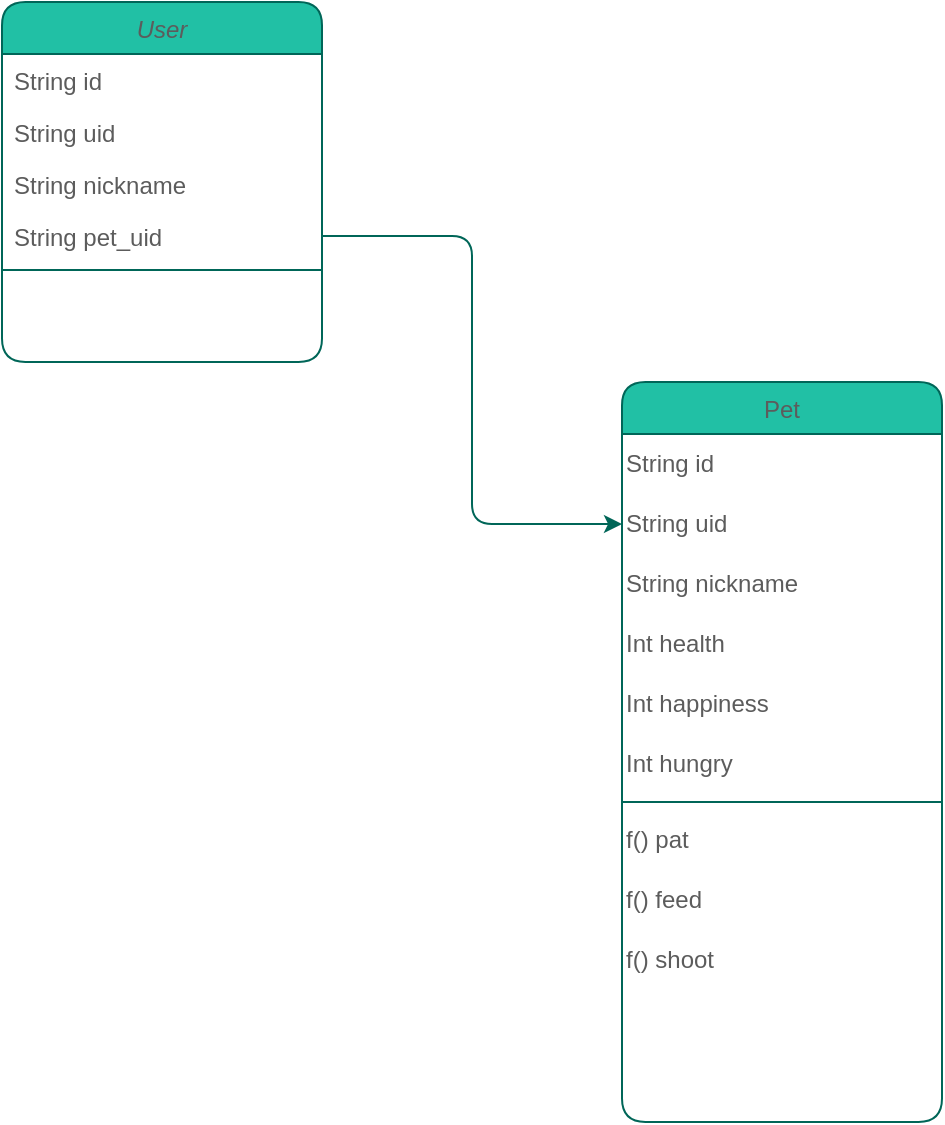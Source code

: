 <mxfile version="15.6.8" type="github">
  <diagram id="C5RBs43oDa-KdzZeNtuy" name="Page-1">
    <mxGraphModel dx="1422" dy="772" grid="1" gridSize="10" guides="1" tooltips="1" connect="1" arrows="1" fold="1" page="1" pageScale="1" pageWidth="827" pageHeight="1169" background="none" math="0" shadow="0">
      <root>
        <mxCell id="WIyWlLk6GJQsqaUBKTNV-0" />
        <mxCell id="WIyWlLk6GJQsqaUBKTNV-1" parent="WIyWlLk6GJQsqaUBKTNV-0" />
        <mxCell id="zkfFHV4jXpPFQw0GAbJ--0" value="User" style="swimlane;fontStyle=2;align=center;verticalAlign=top;childLayout=stackLayout;horizontal=1;startSize=26;horizontalStack=0;resizeParent=1;resizeLast=0;collapsible=1;marginBottom=0;shadow=0;strokeWidth=1;fillColor=#21C0A5;strokeColor=#006658;fontColor=#5C5C5C;rounded=1;" parent="WIyWlLk6GJQsqaUBKTNV-1" vertex="1">
          <mxGeometry x="220" y="60" width="160" height="180" as="geometry">
            <mxRectangle x="230" y="140" width="160" height="26" as="alternateBounds" />
          </mxGeometry>
        </mxCell>
        <mxCell id="zkfFHV4jXpPFQw0GAbJ--1" value="String id" style="text;align=left;verticalAlign=top;spacingLeft=4;spacingRight=4;overflow=hidden;rotatable=0;points=[[0,0.5],[1,0.5]];portConstraint=eastwest;fontColor=#5C5C5C;rounded=1;" parent="zkfFHV4jXpPFQw0GAbJ--0" vertex="1">
          <mxGeometry y="26" width="160" height="26" as="geometry" />
        </mxCell>
        <mxCell id="zkfFHV4jXpPFQw0GAbJ--2" value="String uid" style="text;align=left;verticalAlign=top;spacingLeft=4;spacingRight=4;overflow=hidden;rotatable=0;points=[[0,0.5],[1,0.5]];portConstraint=eastwest;shadow=0;html=0;fontColor=#5C5C5C;rounded=1;" parent="zkfFHV4jXpPFQw0GAbJ--0" vertex="1">
          <mxGeometry y="52" width="160" height="26" as="geometry" />
        </mxCell>
        <mxCell id="zkfFHV4jXpPFQw0GAbJ--3" value="String nickname" style="text;align=left;verticalAlign=top;spacingLeft=4;spacingRight=4;overflow=hidden;rotatable=0;points=[[0,0.5],[1,0.5]];portConstraint=eastwest;shadow=0;html=0;fontColor=#5C5C5C;rounded=1;" parent="zkfFHV4jXpPFQw0GAbJ--0" vertex="1">
          <mxGeometry y="78" width="160" height="26" as="geometry" />
        </mxCell>
        <mxCell id="HHkJhwmTTej0iHw5S5PY-0" value="String pet_uid" style="text;align=left;verticalAlign=top;spacingLeft=4;spacingRight=4;overflow=hidden;rotatable=0;points=[[0,0.5],[1,0.5]];portConstraint=eastwest;shadow=0;html=0;fontColor=#5C5C5C;rounded=1;" vertex="1" parent="zkfFHV4jXpPFQw0GAbJ--0">
          <mxGeometry y="104" width="160" height="26" as="geometry" />
        </mxCell>
        <mxCell id="zkfFHV4jXpPFQw0GAbJ--4" value="" style="line;html=1;strokeWidth=1;align=left;verticalAlign=middle;spacingTop=-1;spacingLeft=3;spacingRight=3;rotatable=0;labelPosition=right;points=[];portConstraint=eastwest;fillColor=#21C0A5;strokeColor=#006658;fontColor=#5C5C5C;rounded=1;" parent="zkfFHV4jXpPFQw0GAbJ--0" vertex="1">
          <mxGeometry y="130" width="160" height="8" as="geometry" />
        </mxCell>
        <mxCell id="zkfFHV4jXpPFQw0GAbJ--17" value="Pet" style="swimlane;fontStyle=0;align=center;verticalAlign=top;childLayout=stackLayout;horizontal=1;startSize=26;horizontalStack=0;resizeParent=1;resizeLast=0;collapsible=1;marginBottom=0;shadow=0;strokeWidth=1;fillColor=#21C0A5;strokeColor=#006658;fontColor=#5C5C5C;rounded=1;" parent="WIyWlLk6GJQsqaUBKTNV-1" vertex="1">
          <mxGeometry x="530" y="250" width="160" height="370" as="geometry">
            <mxRectangle x="530" y="250" width="160" height="26" as="alternateBounds" />
          </mxGeometry>
        </mxCell>
        <mxCell id="HHkJhwmTTej0iHw5S5PY-5" value="String id" style="text;html=1;strokeColor=none;fillColor=none;align=left;verticalAlign=middle;whiteSpace=wrap;fontColor=#5C5C5C;rounded=1;" vertex="1" parent="zkfFHV4jXpPFQw0GAbJ--17">
          <mxGeometry y="26" width="160" height="30" as="geometry" />
        </mxCell>
        <mxCell id="HHkJhwmTTej0iHw5S5PY-4" value="String uid" style="text;html=1;strokeColor=none;fillColor=none;align=left;verticalAlign=middle;whiteSpace=wrap;fontColor=#5C5C5C;rounded=1;" vertex="1" parent="zkfFHV4jXpPFQw0GAbJ--17">
          <mxGeometry y="56" width="160" height="30" as="geometry" />
        </mxCell>
        <mxCell id="HHkJhwmTTej0iHw5S5PY-8" value="String nickname" style="text;html=1;strokeColor=none;fillColor=none;align=left;verticalAlign=middle;whiteSpace=wrap;fontColor=#5C5C5C;rounded=1;" vertex="1" parent="zkfFHV4jXpPFQw0GAbJ--17">
          <mxGeometry y="86" width="160" height="30" as="geometry" />
        </mxCell>
        <mxCell id="HHkJhwmTTej0iHw5S5PY-9" value="Int health" style="text;html=1;strokeColor=none;fillColor=none;align=left;verticalAlign=middle;whiteSpace=wrap;fontColor=#5C5C5C;rounded=1;" vertex="1" parent="zkfFHV4jXpPFQw0GAbJ--17">
          <mxGeometry y="116" width="160" height="30" as="geometry" />
        </mxCell>
        <mxCell id="HHkJhwmTTej0iHw5S5PY-10" value="Int happiness" style="text;html=1;strokeColor=none;fillColor=none;align=left;verticalAlign=middle;whiteSpace=wrap;fontColor=#5C5C5C;rounded=1;" vertex="1" parent="zkfFHV4jXpPFQw0GAbJ--17">
          <mxGeometry y="146" width="160" height="30" as="geometry" />
        </mxCell>
        <mxCell id="HHkJhwmTTej0iHw5S5PY-11" value="Int hungry" style="text;html=1;strokeColor=none;fillColor=none;align=left;verticalAlign=middle;whiteSpace=wrap;fontColor=#5C5C5C;rounded=1;" vertex="1" parent="zkfFHV4jXpPFQw0GAbJ--17">
          <mxGeometry y="176" width="160" height="30" as="geometry" />
        </mxCell>
        <mxCell id="zkfFHV4jXpPFQw0GAbJ--23" value="" style="line;html=1;strokeWidth=1;align=left;verticalAlign=middle;spacingTop=-1;spacingLeft=3;spacingRight=3;rotatable=0;labelPosition=right;points=[];portConstraint=eastwest;fillColor=#21C0A5;strokeColor=#006658;fontColor=#5C5C5C;rounded=1;" parent="zkfFHV4jXpPFQw0GAbJ--17" vertex="1">
          <mxGeometry y="206" width="160" height="8" as="geometry" />
        </mxCell>
        <mxCell id="HHkJhwmTTej0iHw5S5PY-13" value="f() pat" style="text;html=1;strokeColor=none;fillColor=none;align=left;verticalAlign=middle;whiteSpace=wrap;fontColor=#5C5C5C;rounded=1;" vertex="1" parent="zkfFHV4jXpPFQw0GAbJ--17">
          <mxGeometry y="214" width="160" height="30" as="geometry" />
        </mxCell>
        <mxCell id="HHkJhwmTTej0iHw5S5PY-14" value="f() feed" style="text;html=1;strokeColor=none;fillColor=none;align=left;verticalAlign=middle;whiteSpace=wrap;fontColor=#5C5C5C;rounded=1;" vertex="1" parent="zkfFHV4jXpPFQw0GAbJ--17">
          <mxGeometry y="244" width="160" height="30" as="geometry" />
        </mxCell>
        <mxCell id="HHkJhwmTTej0iHw5S5PY-15" value="f() shoot" style="text;html=1;strokeColor=none;fillColor=none;align=left;verticalAlign=middle;whiteSpace=wrap;fontColor=#5C5C5C;rounded=1;" vertex="1" parent="zkfFHV4jXpPFQw0GAbJ--17">
          <mxGeometry y="274" width="160" height="30" as="geometry" />
        </mxCell>
        <mxCell id="HHkJhwmTTej0iHw5S5PY-6" style="edgeStyle=orthogonalEdgeStyle;orthogonalLoop=1;jettySize=auto;html=1;entryX=0;entryY=0.5;entryDx=0;entryDy=0;strokeColor=#006658;fontColor=#5C5C5C;" edge="1" parent="WIyWlLk6GJQsqaUBKTNV-1" source="HHkJhwmTTej0iHw5S5PY-0" target="HHkJhwmTTej0iHw5S5PY-4">
          <mxGeometry relative="1" as="geometry" />
        </mxCell>
      </root>
    </mxGraphModel>
  </diagram>
</mxfile>
